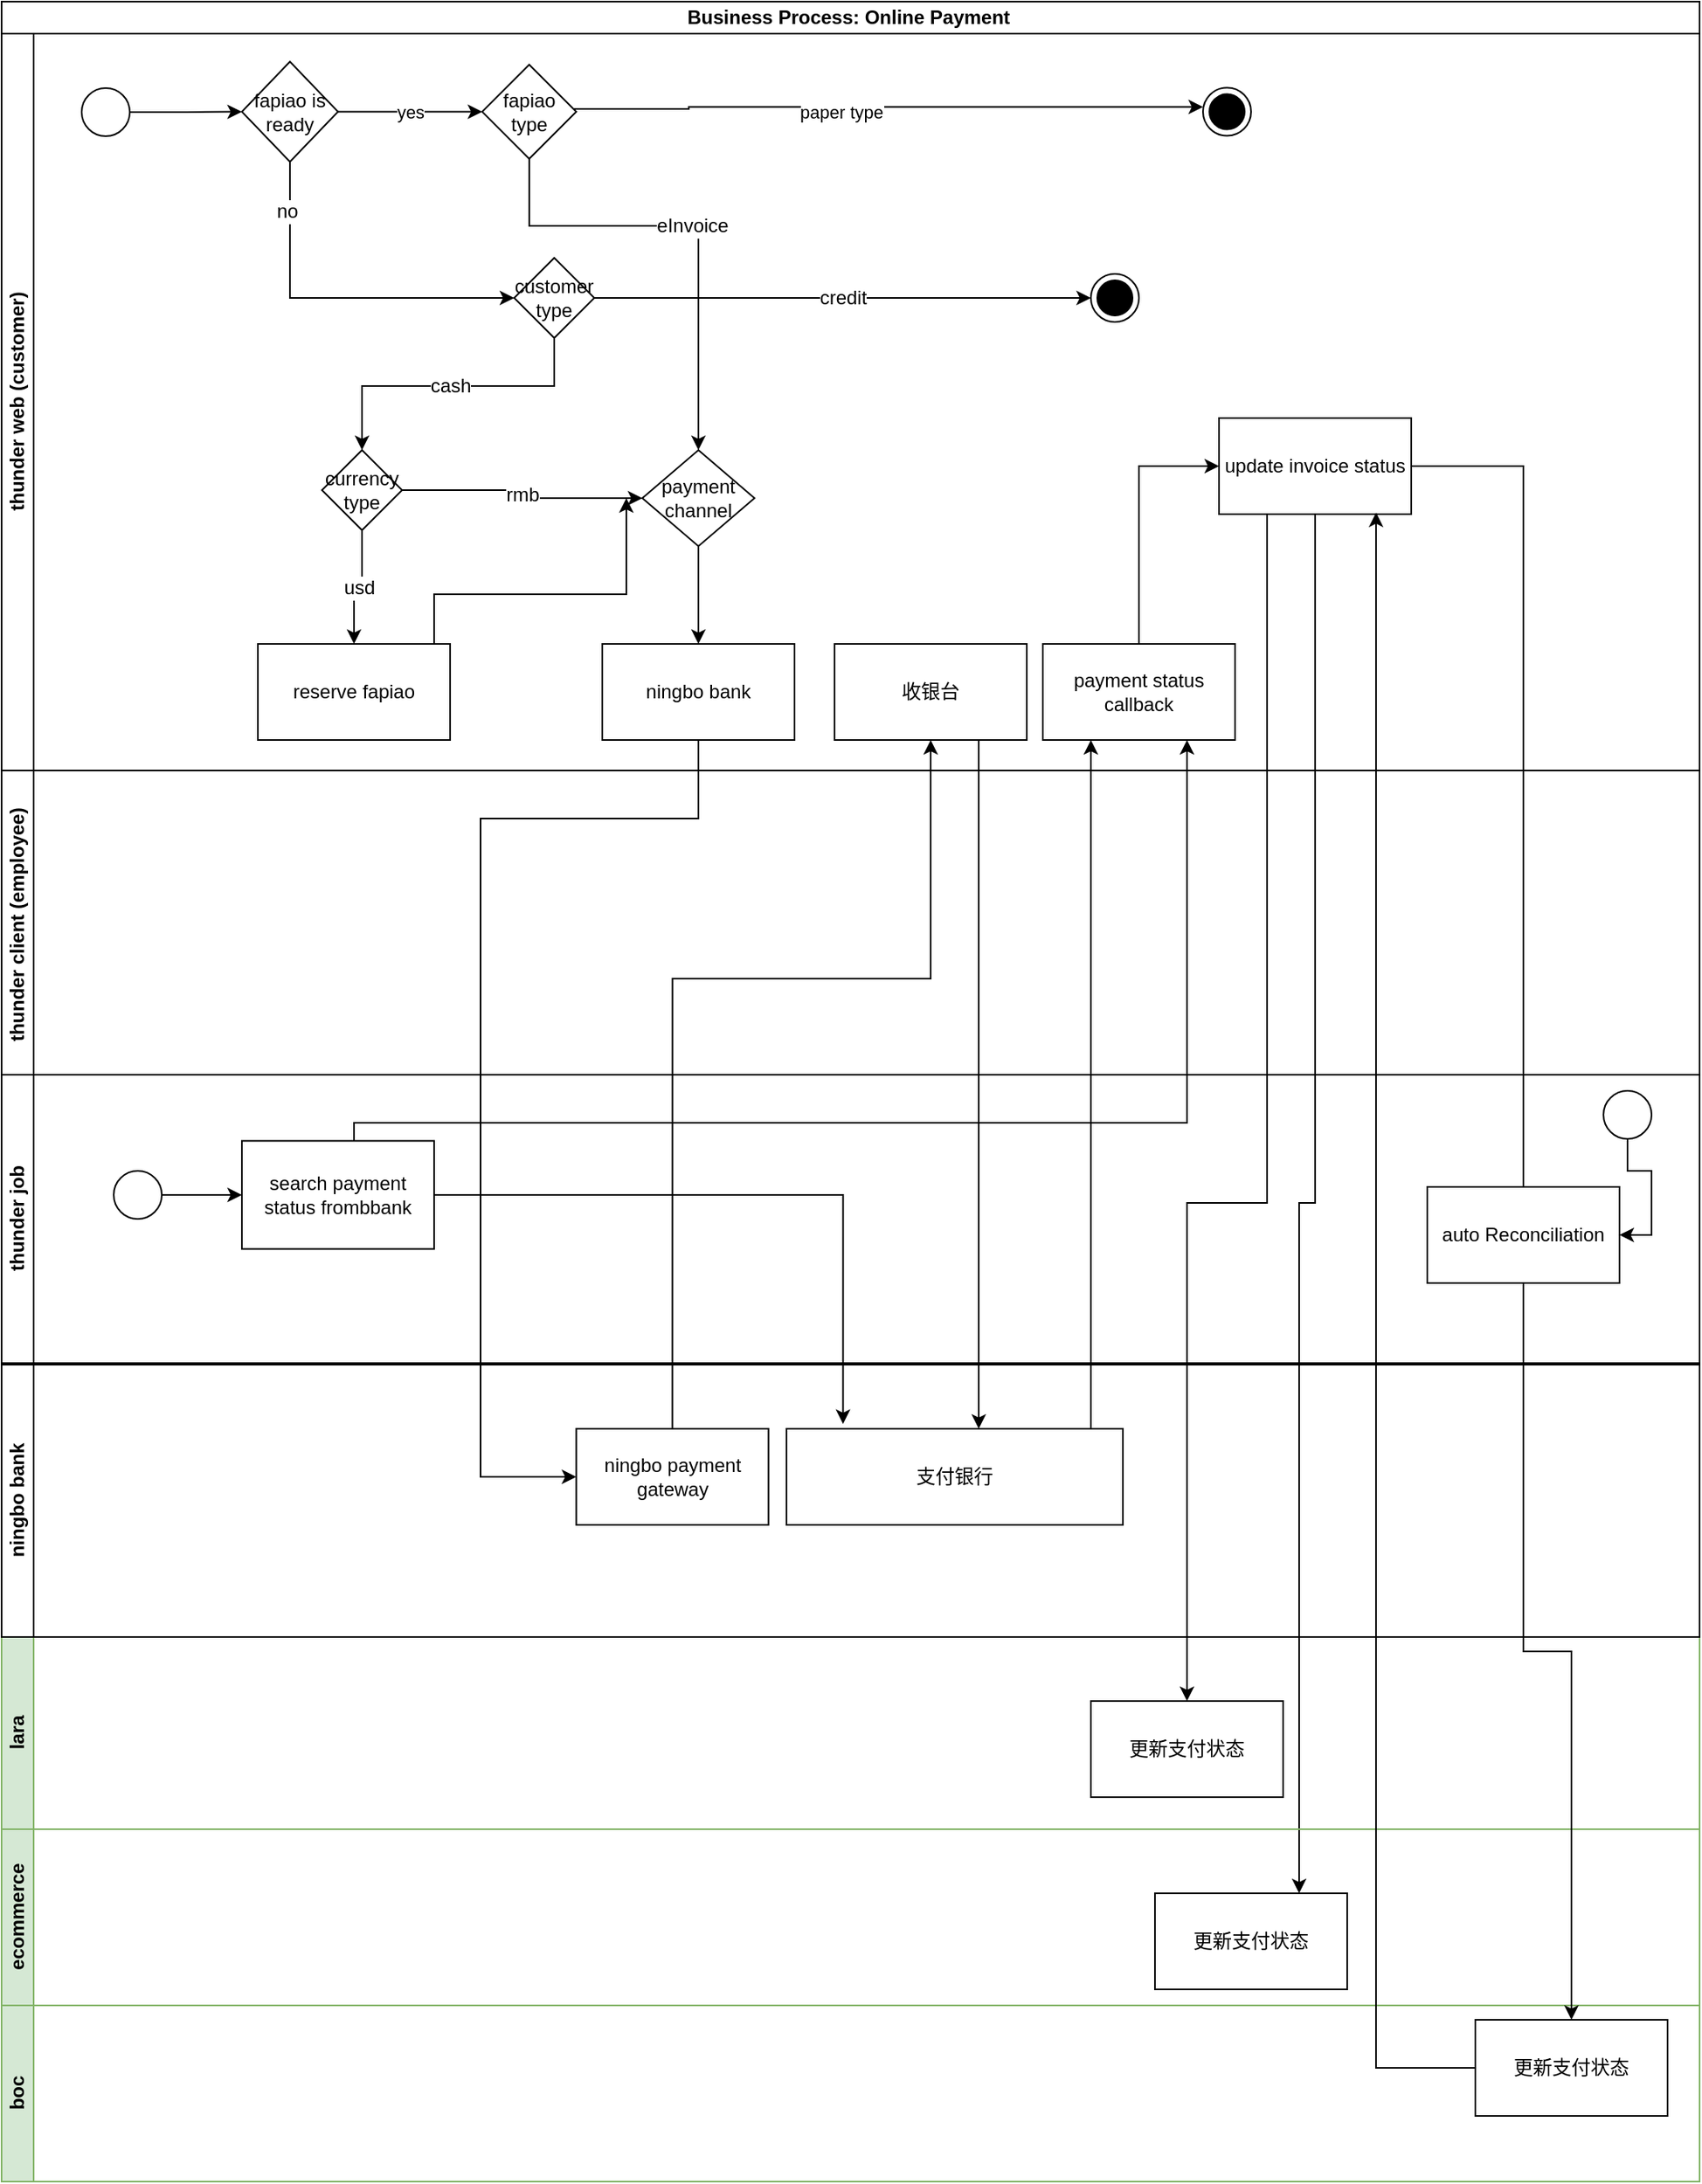<mxfile version="20.7.2" type="github">
  <diagram id="kgpKYQtTHZ0yAKxKKP6v" name="Page-1">
    <mxGraphModel dx="1194" dy="756" grid="1" gridSize="10" guides="1" tooltips="1" connect="1" arrows="1" fold="1" page="1" pageScale="1" pageWidth="10000" pageHeight="10000" math="0" shadow="0">
      <root>
        <mxCell id="0" />
        <mxCell id="1" parent="0" />
        <mxCell id="0HO_ofuyOMyAhvDu8aWt-1" value="Business Process: Online Payment&amp;nbsp;" style="swimlane;childLayout=stackLayout;resizeParent=1;resizeParentMax=0;horizontal=1;startSize=20;horizontalStack=0;html=1;" parent="1" vertex="1">
          <mxGeometry x="90" y="120" width="1060" height="670" as="geometry" />
        </mxCell>
        <mxCell id="0HO_ofuyOMyAhvDu8aWt-2" value="thunder web (customer)" style="swimlane;startSize=20;horizontal=0;html=1;" parent="0HO_ofuyOMyAhvDu8aWt-1" vertex="1">
          <mxGeometry y="20" width="1060" height="460" as="geometry" />
        </mxCell>
        <mxCell id="0HO_ofuyOMyAhvDu8aWt-11" value="" style="edgeStyle=orthogonalEdgeStyle;rounded=0;orthogonalLoop=1;jettySize=auto;html=1;" parent="0HO_ofuyOMyAhvDu8aWt-2" source="0HO_ofuyOMyAhvDu8aWt-9" target="0HO_ofuyOMyAhvDu8aWt-10" edge="1">
          <mxGeometry relative="1" as="geometry" />
        </mxCell>
        <mxCell id="0HO_ofuyOMyAhvDu8aWt-9" value="" style="ellipse;" parent="0HO_ofuyOMyAhvDu8aWt-2" vertex="1">
          <mxGeometry x="50" y="34" width="30" height="30" as="geometry" />
        </mxCell>
        <mxCell id="0HO_ofuyOMyAhvDu8aWt-14" value="yes" style="edgeStyle=orthogonalEdgeStyle;rounded=0;orthogonalLoop=1;jettySize=auto;html=1;" parent="0HO_ofuyOMyAhvDu8aWt-2" source="0HO_ofuyOMyAhvDu8aWt-10" target="0HO_ofuyOMyAhvDu8aWt-13" edge="1">
          <mxGeometry relative="1" as="geometry" />
        </mxCell>
        <mxCell id="12KazT56AaLtVAZ6rXiU-3" style="edgeStyle=orthogonalEdgeStyle;rounded=0;orthogonalLoop=1;jettySize=auto;html=1;strokeColor=#000000;fontFamily=Helvetica;fontSize=12;fontColor=rgb(0, 0, 0);startSize=20;entryX=0;entryY=0.5;entryDx=0;entryDy=0;" parent="0HO_ofuyOMyAhvDu8aWt-2" source="0HO_ofuyOMyAhvDu8aWt-10" target="12KazT56AaLtVAZ6rXiU-2" edge="1">
          <mxGeometry relative="1" as="geometry">
            <Array as="points">
              <mxPoint x="180" y="165" />
            </Array>
          </mxGeometry>
        </mxCell>
        <mxCell id="12KazT56AaLtVAZ6rXiU-65" value="no" style="edgeLabel;html=1;align=center;verticalAlign=middle;resizable=0;points=[];fontSize=12;fontFamily=Helvetica;fontColor=rgb(0, 0, 0);" parent="12KazT56AaLtVAZ6rXiU-3" vertex="1" connectable="0">
          <mxGeometry x="-0.73" y="-2" relative="1" as="geometry">
            <mxPoint as="offset" />
          </mxGeometry>
        </mxCell>
        <mxCell id="0HO_ofuyOMyAhvDu8aWt-10" value="fapiao is ready" style="rhombus;whiteSpace=wrap;html=1;" parent="0HO_ofuyOMyAhvDu8aWt-2" vertex="1">
          <mxGeometry x="150" y="17.5" width="60" height="62.5" as="geometry" />
        </mxCell>
        <mxCell id="0HO_ofuyOMyAhvDu8aWt-19" style="edgeStyle=orthogonalEdgeStyle;rounded=0;orthogonalLoop=1;jettySize=auto;html=1;entryX=0;entryY=0.5;entryDx=0;entryDy=0;" parent="0HO_ofuyOMyAhvDu8aWt-2" edge="1">
          <mxGeometry relative="1" as="geometry">
            <Array as="points">
              <mxPoint x="429" y="47" />
              <mxPoint x="429" y="46" />
            </Array>
            <mxPoint x="357.505" y="47" as="sourcePoint" />
            <mxPoint x="750" y="45.75" as="targetPoint" />
          </mxGeometry>
        </mxCell>
        <mxCell id="0HO_ofuyOMyAhvDu8aWt-20" value="paper type" style="edgeLabel;html=1;align=center;verticalAlign=middle;resizable=0;points=[];" parent="0HO_ofuyOMyAhvDu8aWt-19" vertex="1" connectable="0">
          <mxGeometry x="-0.149" y="-3" relative="1" as="geometry">
            <mxPoint as="offset" />
          </mxGeometry>
        </mxCell>
        <mxCell id="12KazT56AaLtVAZ6rXiU-66" value="eInvoice" style="edgeStyle=orthogonalEdgeStyle;rounded=0;orthogonalLoop=1;jettySize=auto;html=1;entryX=0.5;entryY=0;entryDx=0;entryDy=0;strokeColor=#000000;fontFamily=Helvetica;fontSize=12;fontColor=rgb(0, 0, 0);startSize=20;" parent="0HO_ofuyOMyAhvDu8aWt-2" source="0HO_ofuyOMyAhvDu8aWt-13" target="12KazT56AaLtVAZ6rXiU-12" edge="1">
          <mxGeometry relative="1" as="geometry">
            <Array as="points">
              <mxPoint x="329" y="120" />
              <mxPoint x="435" y="120" />
            </Array>
          </mxGeometry>
        </mxCell>
        <mxCell id="0HO_ofuyOMyAhvDu8aWt-13" value="fapiao type" style="rhombus;whiteSpace=wrap;html=1;" parent="0HO_ofuyOMyAhvDu8aWt-2" vertex="1">
          <mxGeometry x="300" y="19.38" width="58.75" height="58.75" as="geometry" />
        </mxCell>
        <mxCell id="12KazT56AaLtVAZ6rXiU-5" value="credit" style="edgeStyle=orthogonalEdgeStyle;rounded=0;orthogonalLoop=1;jettySize=auto;html=1;strokeColor=#000000;fontFamily=Helvetica;fontSize=12;fontColor=rgb(0, 0, 0);startSize=20;entryX=0;entryY=0.5;entryDx=0;entryDy=0;" parent="0HO_ofuyOMyAhvDu8aWt-2" source="12KazT56AaLtVAZ6rXiU-2" target="12KazT56AaLtVAZ6rXiU-54" edge="1">
          <mxGeometry relative="1" as="geometry">
            <mxPoint x="520" y="180" as="targetPoint" />
            <Array as="points">
              <mxPoint x="670" y="165" />
            </Array>
          </mxGeometry>
        </mxCell>
        <mxCell id="12KazT56AaLtVAZ6rXiU-9" value="cash" style="edgeStyle=orthogonalEdgeStyle;rounded=0;orthogonalLoop=1;jettySize=auto;html=1;strokeColor=#000000;fontFamily=Helvetica;fontSize=12;fontColor=rgb(0, 0, 0);startSize=20;" parent="0HO_ofuyOMyAhvDu8aWt-2" source="12KazT56AaLtVAZ6rXiU-2" target="12KazT56AaLtVAZ6rXiU-10" edge="1">
          <mxGeometry relative="1" as="geometry">
            <mxPoint x="450" y="270" as="targetPoint" />
            <Array as="points">
              <mxPoint x="225" y="220" />
            </Array>
          </mxGeometry>
        </mxCell>
        <mxCell id="12KazT56AaLtVAZ6rXiU-2" value="customer type" style="rhombus;whiteSpace=wrap;html=1;strokeColor=rgb(0, 0, 0);fontFamily=Helvetica;fontSize=12;fontColor=rgb(0, 0, 0);startSize=20;fillColor=rgb(255, 255, 255);" parent="0HO_ofuyOMyAhvDu8aWt-2" vertex="1">
          <mxGeometry x="320" y="140" width="50" height="50" as="geometry" />
        </mxCell>
        <mxCell id="12KazT56AaLtVAZ6rXiU-13" value="rmb" style="edgeStyle=orthogonalEdgeStyle;rounded=0;orthogonalLoop=1;jettySize=auto;html=1;strokeColor=#000000;fontFamily=Helvetica;fontSize=12;fontColor=rgb(0, 0, 0);startSize=20;" parent="0HO_ofuyOMyAhvDu8aWt-2" source="12KazT56AaLtVAZ6rXiU-10" target="12KazT56AaLtVAZ6rXiU-12" edge="1">
          <mxGeometry relative="1" as="geometry">
            <Array as="points">
              <mxPoint x="325" y="285" />
              <mxPoint x="325" y="290" />
            </Array>
          </mxGeometry>
        </mxCell>
        <mxCell id="12KazT56AaLtVAZ6rXiU-10" value="currency type" style="rhombus;whiteSpace=wrap;html=1;strokeColor=rgb(0, 0, 0);fontFamily=Helvetica;fontSize=12;fontColor=rgb(0, 0, 0);startSize=20;fillColor=rgb(255, 255, 255);" parent="0HO_ofuyOMyAhvDu8aWt-2" vertex="1">
          <mxGeometry x="200" y="260" width="50" height="50" as="geometry" />
        </mxCell>
        <mxCell id="12KazT56AaLtVAZ6rXiU-6" value="reserve fapiao" style="whiteSpace=wrap;html=1;startSize=20;" parent="0HO_ofuyOMyAhvDu8aWt-2" vertex="1">
          <mxGeometry x="160" y="381" width="120" height="60" as="geometry" />
        </mxCell>
        <mxCell id="12KazT56AaLtVAZ6rXiU-11" value="usd" style="edgeStyle=orthogonalEdgeStyle;rounded=0;orthogonalLoop=1;jettySize=auto;html=1;strokeColor=#000000;fontFamily=Helvetica;fontSize=12;fontColor=rgb(0, 0, 0);startSize=20;" parent="0HO_ofuyOMyAhvDu8aWt-2" source="12KazT56AaLtVAZ6rXiU-10" target="12KazT56AaLtVAZ6rXiU-6" edge="1">
          <mxGeometry relative="1" as="geometry">
            <mxPoint x="435" y="480" as="targetPoint" />
          </mxGeometry>
        </mxCell>
        <mxCell id="12KazT56AaLtVAZ6rXiU-15" value="" style="edgeStyle=orthogonalEdgeStyle;rounded=0;orthogonalLoop=1;jettySize=auto;html=1;strokeColor=#000000;fontFamily=Helvetica;fontSize=12;fontColor=rgb(0, 0, 0);startSize=20;" parent="0HO_ofuyOMyAhvDu8aWt-2" source="12KazT56AaLtVAZ6rXiU-12" target="12KazT56AaLtVAZ6rXiU-14" edge="1">
          <mxGeometry relative="1" as="geometry" />
        </mxCell>
        <mxCell id="12KazT56AaLtVAZ6rXiU-12" value="payment channel" style="rhombus;whiteSpace=wrap;html=1;startSize=20;" parent="0HO_ofuyOMyAhvDu8aWt-2" vertex="1">
          <mxGeometry x="400" y="260" width="70" height="60" as="geometry" />
        </mxCell>
        <mxCell id="12KazT56AaLtVAZ6rXiU-14" value="ningbo bank" style="whiteSpace=wrap;html=1;startSize=20;" parent="0HO_ofuyOMyAhvDu8aWt-2" vertex="1">
          <mxGeometry x="375" y="381" width="120" height="60" as="geometry" />
        </mxCell>
        <mxCell id="12KazT56AaLtVAZ6rXiU-23" value="收银台" style="rounded=0;whiteSpace=wrap;html=1;strokeColor=rgb(0, 0, 0);fontFamily=Helvetica;fontSize=12;fontColor=rgb(0, 0, 0);startSize=20;fillColor=rgb(255, 255, 255);" parent="0HO_ofuyOMyAhvDu8aWt-2" vertex="1">
          <mxGeometry x="520" y="381" width="120" height="60" as="geometry" />
        </mxCell>
        <mxCell id="12KazT56AaLtVAZ6rXiU-56" style="edgeStyle=orthogonalEdgeStyle;rounded=0;orthogonalLoop=1;jettySize=auto;html=1;entryX=0;entryY=0.5;entryDx=0;entryDy=0;strokeColor=#000000;fontFamily=Helvetica;fontSize=12;fontColor=rgb(0, 0, 0);startSize=20;" parent="0HO_ofuyOMyAhvDu8aWt-2" source="12KazT56AaLtVAZ6rXiU-28" target="12KazT56AaLtVAZ6rXiU-31" edge="1">
          <mxGeometry relative="1" as="geometry" />
        </mxCell>
        <mxCell id="12KazT56AaLtVAZ6rXiU-28" value="payment status callback" style="rounded=0;whiteSpace=wrap;html=1;strokeColor=rgb(0, 0, 0);fontFamily=Helvetica;fontSize=12;fontColor=rgb(0, 0, 0);startSize=20;fillColor=rgb(255, 255, 255);" parent="0HO_ofuyOMyAhvDu8aWt-2" vertex="1">
          <mxGeometry x="650" y="381" width="120" height="60" as="geometry" />
        </mxCell>
        <mxCell id="12KazT56AaLtVAZ6rXiU-31" value="update invoice status" style="rounded=0;whiteSpace=wrap;html=1;strokeColor=rgb(0, 0, 0);fontFamily=Helvetica;fontSize=12;fontColor=rgb(0, 0, 0);startSize=20;fillColor=rgb(255, 255, 255);" parent="0HO_ofuyOMyAhvDu8aWt-2" vertex="1">
          <mxGeometry x="760" y="240" width="120" height="60" as="geometry" />
        </mxCell>
        <mxCell id="12KazT56AaLtVAZ6rXiU-45" value="" style="ellipse;html=1;shape=endState;fillColor=strokeColor;strokeColor=rgb(0, 0, 0);fontFamily=Helvetica;fontSize=12;fontColor=rgb(0, 0, 0);startSize=20;" parent="0HO_ofuyOMyAhvDu8aWt-2" vertex="1">
          <mxGeometry x="750" y="33.75" width="30" height="30" as="geometry" />
        </mxCell>
        <mxCell id="12KazT56AaLtVAZ6rXiU-54" value="" style="ellipse;html=1;shape=endState;fillColor=strokeColor;strokeColor=rgb(0, 0, 0);fontFamily=Helvetica;fontSize=12;fontColor=rgb(0, 0, 0);startSize=20;" parent="0HO_ofuyOMyAhvDu8aWt-2" vertex="1">
          <mxGeometry x="680" y="150" width="30" height="30" as="geometry" />
        </mxCell>
        <mxCell id="0HO_ofuyOMyAhvDu8aWt-3" value="thunder client (employee)&amp;nbsp;" style="swimlane;startSize=20;horizontal=0;html=1;" parent="0HO_ofuyOMyAhvDu8aWt-1" vertex="1">
          <mxGeometry y="480" width="1060" height="190" as="geometry" />
        </mxCell>
        <mxCell id="12KazT56AaLtVAZ6rXiU-32" style="edgeStyle=orthogonalEdgeStyle;rounded=0;orthogonalLoop=1;jettySize=auto;html=1;strokeColor=#000000;fontFamily=Helvetica;fontSize=12;fontColor=rgb(0, 0, 0);startSize=20;" parent="1" source="12KazT56AaLtVAZ6rXiU-31" target="12KazT56AaLtVAZ6rXiU-38" edge="1">
          <mxGeometry relative="1" as="geometry">
            <mxPoint x="860" y="1980.667" as="targetPoint" />
            <Array as="points">
              <mxPoint x="880" y="870" />
              <mxPoint x="830" y="870" />
            </Array>
          </mxGeometry>
        </mxCell>
        <mxCell id="12KazT56AaLtVAZ6rXiU-40" style="edgeStyle=orthogonalEdgeStyle;rounded=0;orthogonalLoop=1;jettySize=auto;html=1;strokeColor=#000000;fontFamily=Helvetica;fontSize=12;fontColor=rgb(0, 0, 0);startSize=20;startArrow=none;exitX=0.5;exitY=1;exitDx=0;exitDy=0;entryX=0.75;entryY=0;entryDx=0;entryDy=0;" parent="1" source="12KazT56AaLtVAZ6rXiU-31" target="12KazT56AaLtVAZ6rXiU-41" edge="1">
          <mxGeometry relative="1" as="geometry">
            <mxPoint x="940" y="2406.667" as="targetPoint" />
            <Array as="points">
              <mxPoint x="910" y="870" />
              <mxPoint x="900" y="870" />
              <mxPoint x="900" y="1301" />
            </Array>
          </mxGeometry>
        </mxCell>
        <mxCell id="12KazT56AaLtVAZ6rXiU-43" style="edgeStyle=orthogonalEdgeStyle;rounded=0;orthogonalLoop=1;jettySize=auto;html=1;strokeColor=#000000;fontFamily=Helvetica;fontSize=12;fontColor=rgb(0, 0, 0);startSize=20;" parent="1" source="12KazT56AaLtVAZ6rXiU-6" edge="1">
          <mxGeometry relative="1" as="geometry">
            <mxPoint x="480" y="430" as="targetPoint" />
            <Array as="points">
              <mxPoint x="360" y="490" />
              <mxPoint x="480" y="490" />
            </Array>
          </mxGeometry>
        </mxCell>
        <mxCell id="12KazT56AaLtVAZ6rXiU-20" style="edgeStyle=orthogonalEdgeStyle;rounded=0;orthogonalLoop=1;jettySize=auto;html=1;strokeColor=#000000;fontFamily=Helvetica;fontSize=12;fontColor=rgb(0, 0, 0);startSize=20;" parent="1" source="12KazT56AaLtVAZ6rXiU-14" target="12KazT56AaLtVAZ6rXiU-21" edge="1">
          <mxGeometry relative="1" as="geometry">
            <mxPoint x="400" y="1565.333" as="targetPoint" />
            <Array as="points">
              <mxPoint x="525" y="630" />
              <mxPoint x="389" y="630" />
            </Array>
          </mxGeometry>
        </mxCell>
        <mxCell id="12KazT56AaLtVAZ6rXiU-33" value="lara" style="swimlane;startSize=20;horizontal=0;html=1;fillColor=#d5e8d4;strokeColor=#82b366;" parent="1" vertex="1">
          <mxGeometry x="90" y="1141" width="1060" height="120" as="geometry" />
        </mxCell>
        <mxCell id="12KazT56AaLtVAZ6rXiU-38" value="更新支付状态" style="rounded=0;whiteSpace=wrap;html=1;strokeColor=rgb(0, 0, 0);fontFamily=Helvetica;fontSize=12;fontColor=rgb(0, 0, 0);startSize=20;fillColor=rgb(255, 255, 255);" parent="12KazT56AaLtVAZ6rXiU-33" vertex="1">
          <mxGeometry x="680" y="39.997" width="120" height="60" as="geometry" />
        </mxCell>
        <mxCell id="12KazT56AaLtVAZ6rXiU-22" style="edgeStyle=orthogonalEdgeStyle;rounded=0;orthogonalLoop=1;jettySize=auto;html=1;strokeColor=#000000;fontFamily=Helvetica;fontSize=12;fontColor=rgb(0, 0, 0);startSize=20;entryX=0.5;entryY=1;entryDx=0;entryDy=0;exitX=0.5;exitY=0;exitDx=0;exitDy=0;" parent="1" source="12KazT56AaLtVAZ6rXiU-21" target="12KazT56AaLtVAZ6rXiU-23" edge="1">
          <mxGeometry relative="1" as="geometry">
            <mxPoint x="620" y="570" as="targetPoint" />
            <Array as="points">
              <mxPoint x="509" y="730" />
              <mxPoint x="670" y="730" />
            </Array>
          </mxGeometry>
        </mxCell>
        <mxCell id="12KazT56AaLtVAZ6rXiU-36" value="ecommerce" style="swimlane;startSize=20;horizontal=0;html=1;fillColor=#d5e8d4;strokeColor=#82b366;" parent="1" vertex="1">
          <mxGeometry x="90" y="1261" width="1060" height="110" as="geometry" />
        </mxCell>
        <mxCell id="12KazT56AaLtVAZ6rXiU-41" value="更新支付状态" style="rounded=0;whiteSpace=wrap;html=1;strokeColor=rgb(0, 0, 0);fontFamily=Helvetica;fontSize=12;fontColor=rgb(0, 0, 0);startSize=20;fillColor=rgb(255, 255, 255);" parent="12KazT56AaLtVAZ6rXiU-36" vertex="1">
          <mxGeometry x="720" y="39.997" width="120" height="60" as="geometry" />
        </mxCell>
        <mxCell id="12KazT56AaLtVAZ6rXiU-27" style="edgeStyle=orthogonalEdgeStyle;rounded=0;orthogonalLoop=1;jettySize=auto;html=1;strokeColor=#000000;fontFamily=Helvetica;fontSize=12;fontColor=rgb(0, 0, 0);startSize=20;entryX=0.25;entryY=1;entryDx=0;entryDy=0;" parent="1" source="12KazT56AaLtVAZ6rXiU-25" target="12KazT56AaLtVAZ6rXiU-28" edge="1">
          <mxGeometry relative="1" as="geometry">
            <mxPoint x="770" y="548.667" as="targetPoint" />
            <Array as="points">
              <mxPoint x="770" y="900" />
              <mxPoint x="770" y="900" />
            </Array>
          </mxGeometry>
        </mxCell>
        <mxCell id="12KazT56AaLtVAZ6rXiU-55" style="edgeStyle=orthogonalEdgeStyle;rounded=0;orthogonalLoop=1;jettySize=auto;html=1;strokeColor=#000000;fontFamily=Helvetica;fontSize=12;fontColor=rgb(0, 0, 0);startSize=20;" parent="1" source="12KazT56AaLtVAZ6rXiU-23" target="12KazT56AaLtVAZ6rXiU-25" edge="1">
          <mxGeometry relative="1" as="geometry">
            <Array as="points">
              <mxPoint x="700" y="700" />
              <mxPoint x="700" y="700" />
            </Array>
          </mxGeometry>
        </mxCell>
        <mxCell id="0HO_ofuyOMyAhvDu8aWt-4" value="ningbo bank" style="swimlane;startSize=20;horizontal=0;html=1;" parent="1" vertex="1">
          <mxGeometry x="90" y="971" width="1060" height="170" as="geometry" />
        </mxCell>
        <mxCell id="12KazT56AaLtVAZ6rXiU-25" value="支付银行" style="rounded=0;whiteSpace=wrap;html=1;strokeColor=rgb(0, 0, 0);fontFamily=Helvetica;fontSize=12;fontColor=rgb(0, 0, 0);startSize=20;fillColor=rgb(255, 255, 255);" parent="0HO_ofuyOMyAhvDu8aWt-4" vertex="1">
          <mxGeometry x="490" y="40" width="210" height="60" as="geometry" />
        </mxCell>
        <mxCell id="12KazT56AaLtVAZ6rXiU-21" value="ningbo payment gateway" style="rounded=0;whiteSpace=wrap;html=1;strokeColor=rgb(0, 0, 0);fontFamily=Helvetica;fontSize=12;fontColor=rgb(0, 0, 0);startSize=20;fillColor=rgb(255, 255, 255);" parent="0HO_ofuyOMyAhvDu8aWt-4" vertex="1">
          <mxGeometry x="358.75" y="40" width="120" height="60" as="geometry" />
        </mxCell>
        <mxCell id="12KazT56AaLtVAZ6rXiU-58" value="thunder job" style="swimlane;startSize=20;horizontal=0;html=1;" parent="1" vertex="1">
          <mxGeometry x="90" y="790" width="1060" height="180" as="geometry" />
        </mxCell>
        <mxCell id="12KazT56AaLtVAZ6rXiU-61" value="" style="edgeStyle=orthogonalEdgeStyle;rounded=0;orthogonalLoop=1;jettySize=auto;html=1;strokeColor=#000000;fontFamily=Helvetica;fontSize=12;fontColor=rgb(0, 0, 0);startSize=20;" parent="12KazT56AaLtVAZ6rXiU-58" source="12KazT56AaLtVAZ6rXiU-59" target="12KazT56AaLtVAZ6rXiU-60" edge="1">
          <mxGeometry relative="1" as="geometry" />
        </mxCell>
        <mxCell id="12KazT56AaLtVAZ6rXiU-59" value="" style="ellipse;" parent="12KazT56AaLtVAZ6rXiU-58" vertex="1">
          <mxGeometry x="70" y="60" width="30" height="30" as="geometry" />
        </mxCell>
        <mxCell id="12KazT56AaLtVAZ6rXiU-60" value="search payment status frombbank" style="whiteSpace=wrap;html=1;" parent="12KazT56AaLtVAZ6rXiU-58" vertex="1">
          <mxGeometry x="150" y="41.25" width="120" height="67.5" as="geometry" />
        </mxCell>
        <mxCell id="yFI7RqRPnoxLJEd50RjQ-1" value="" style="ellipse;" vertex="1" parent="12KazT56AaLtVAZ6rXiU-58">
          <mxGeometry x="1000" y="10" width="30" height="30" as="geometry" />
        </mxCell>
        <mxCell id="yFI7RqRPnoxLJEd50RjQ-3" value="auto&amp;nbsp;&lt;span style=&quot;line-height: 115%; font-family: Arial, sans-serif;&quot; lang=&quot;EN-US&quot;&gt;&lt;font style=&quot;font-size: 12px;&quot;&gt;Reconciliation&lt;/font&gt;&lt;/span&gt;" style="whiteSpace=wrap;html=1;" vertex="1" parent="12KazT56AaLtVAZ6rXiU-58">
          <mxGeometry x="890" y="70" width="120" height="60" as="geometry" />
        </mxCell>
        <mxCell id="yFI7RqRPnoxLJEd50RjQ-4" style="edgeStyle=orthogonalEdgeStyle;rounded=0;orthogonalLoop=1;jettySize=auto;html=1;entryX=1;entryY=0.5;entryDx=0;entryDy=0;" edge="1" parent="12KazT56AaLtVAZ6rXiU-58" source="yFI7RqRPnoxLJEd50RjQ-1" target="yFI7RqRPnoxLJEd50RjQ-3">
          <mxGeometry relative="1" as="geometry" />
        </mxCell>
        <mxCell id="12KazT56AaLtVAZ6rXiU-62" style="edgeStyle=orthogonalEdgeStyle;rounded=0;orthogonalLoop=1;jettySize=auto;html=1;entryX=0.168;entryY=-0.05;entryDx=0;entryDy=0;entryPerimeter=0;strokeColor=#000000;fontFamily=Helvetica;fontSize=12;fontColor=rgb(0, 0, 0);startSize=20;" parent="1" source="12KazT56AaLtVAZ6rXiU-60" target="12KazT56AaLtVAZ6rXiU-25" edge="1">
          <mxGeometry relative="1" as="geometry" />
        </mxCell>
        <mxCell id="12KazT56AaLtVAZ6rXiU-63" style="edgeStyle=orthogonalEdgeStyle;rounded=0;orthogonalLoop=1;jettySize=auto;html=1;strokeColor=#000000;fontFamily=Helvetica;fontSize=12;fontColor=rgb(0, 0, 0);startSize=20;entryX=0.75;entryY=1;entryDx=0;entryDy=0;" parent="1" source="12KazT56AaLtVAZ6rXiU-60" target="12KazT56AaLtVAZ6rXiU-28" edge="1">
          <mxGeometry relative="1" as="geometry">
            <mxPoint x="820" y="590" as="targetPoint" />
            <Array as="points">
              <mxPoint x="310" y="820" />
              <mxPoint x="830" y="820" />
            </Array>
          </mxGeometry>
        </mxCell>
        <mxCell id="yFI7RqRPnoxLJEd50RjQ-7" value="boc" style="swimlane;startSize=20;horizontal=0;html=1;fillColor=#d5e8d4;strokeColor=#82b366;fontSize=12;" vertex="1" parent="1">
          <mxGeometry x="90" y="1371" width="1060" height="110" as="geometry" />
        </mxCell>
        <mxCell id="yFI7RqRPnoxLJEd50RjQ-10" value="更新支付状态" style="rounded=0;whiteSpace=wrap;html=1;strokeColor=rgb(0, 0, 0);fontFamily=Helvetica;fontSize=12;fontColor=rgb(0, 0, 0);startSize=20;fillColor=rgb(255, 255, 255);" vertex="1" parent="yFI7RqRPnoxLJEd50RjQ-7">
          <mxGeometry x="920" y="9" width="120" height="60" as="geometry" />
        </mxCell>
        <mxCell id="yFI7RqRPnoxLJEd50RjQ-9" style="edgeStyle=orthogonalEdgeStyle;rounded=0;orthogonalLoop=1;jettySize=auto;html=1;fontSize=12;" edge="1" parent="1" source="yFI7RqRPnoxLJEd50RjQ-3" target="yFI7RqRPnoxLJEd50RjQ-10">
          <mxGeometry relative="1" as="geometry">
            <mxPoint x="330" y="1440" as="targetPoint" />
          </mxGeometry>
        </mxCell>
        <mxCell id="yFI7RqRPnoxLJEd50RjQ-11" style="edgeStyle=orthogonalEdgeStyle;rounded=0;orthogonalLoop=1;jettySize=auto;html=1;entryX=0.817;entryY=0.983;entryDx=0;entryDy=0;fontSize=12;entryPerimeter=0;" edge="1" parent="1" source="yFI7RqRPnoxLJEd50RjQ-10" target="12KazT56AaLtVAZ6rXiU-31">
          <mxGeometry relative="1" as="geometry" />
        </mxCell>
        <mxCell id="yFI7RqRPnoxLJEd50RjQ-12" value="" style="edgeStyle=orthogonalEdgeStyle;rounded=0;orthogonalLoop=1;jettySize=auto;html=1;strokeColor=#000000;fontFamily=Helvetica;fontSize=12;fontColor=rgb(0, 0, 0);startSize=20;endArrow=none;" edge="1" parent="1" source="12KazT56AaLtVAZ6rXiU-31" target="yFI7RqRPnoxLJEd50RjQ-3">
          <mxGeometry relative="1" as="geometry">
            <mxPoint x="940" y="1289.997" as="targetPoint" />
            <Array as="points" />
            <mxPoint x="910" y="440" as="sourcePoint" />
          </mxGeometry>
        </mxCell>
      </root>
    </mxGraphModel>
  </diagram>
</mxfile>
